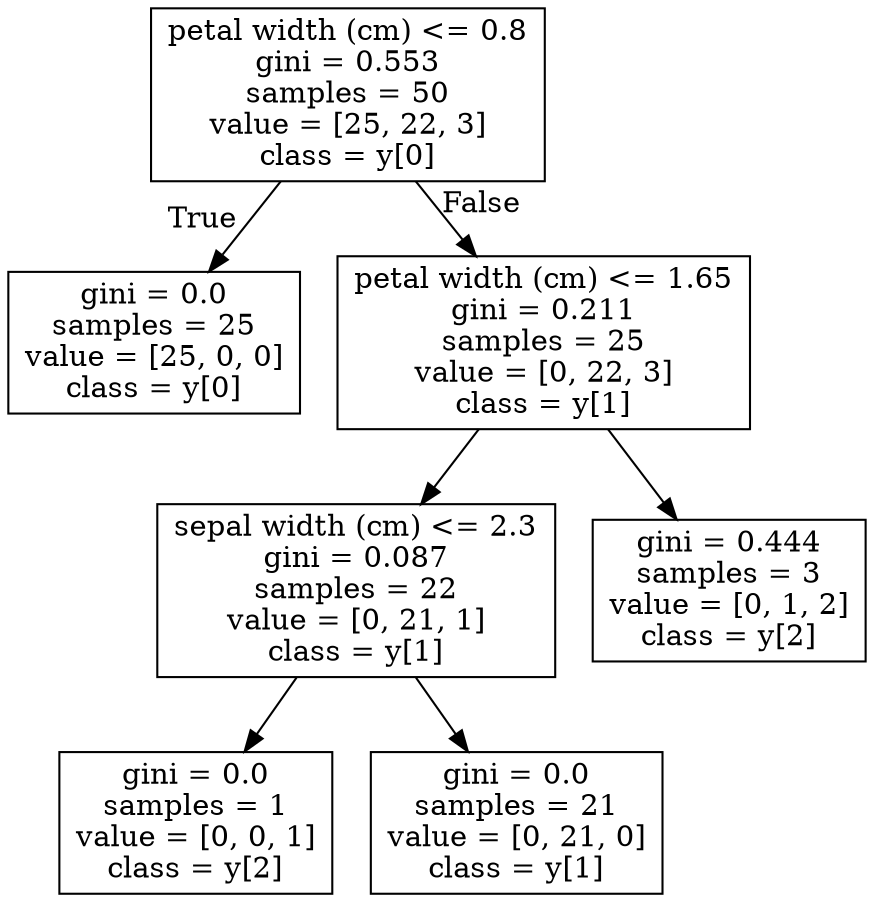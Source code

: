digraph Tree {
node [shape=box] ;
0 [label="petal width (cm) <= 0.8\ngini = 0.553\nsamples = 50\nvalue = [25, 22, 3]\nclass = y[0]"] ;
1 [label="gini = 0.0\nsamples = 25\nvalue = [25, 0, 0]\nclass = y[0]"] ;
0 -> 1 [labeldistance=2.5, labelangle=45, headlabel="True"] ;
2 [label="petal width (cm) <= 1.65\ngini = 0.211\nsamples = 25\nvalue = [0, 22, 3]\nclass = y[1]"] ;
0 -> 2 [labeldistance=2.5, labelangle=-45, headlabel="False"] ;
3 [label="sepal width (cm) <= 2.3\ngini = 0.087\nsamples = 22\nvalue = [0, 21, 1]\nclass = y[1]"] ;
2 -> 3 ;
4 [label="gini = 0.0\nsamples = 1\nvalue = [0, 0, 1]\nclass = y[2]"] ;
3 -> 4 ;
5 [label="gini = 0.0\nsamples = 21\nvalue = [0, 21, 0]\nclass = y[1]"] ;
3 -> 5 ;
6 [label="gini = 0.444\nsamples = 3\nvalue = [0, 1, 2]\nclass = y[2]"] ;
2 -> 6 ;
}